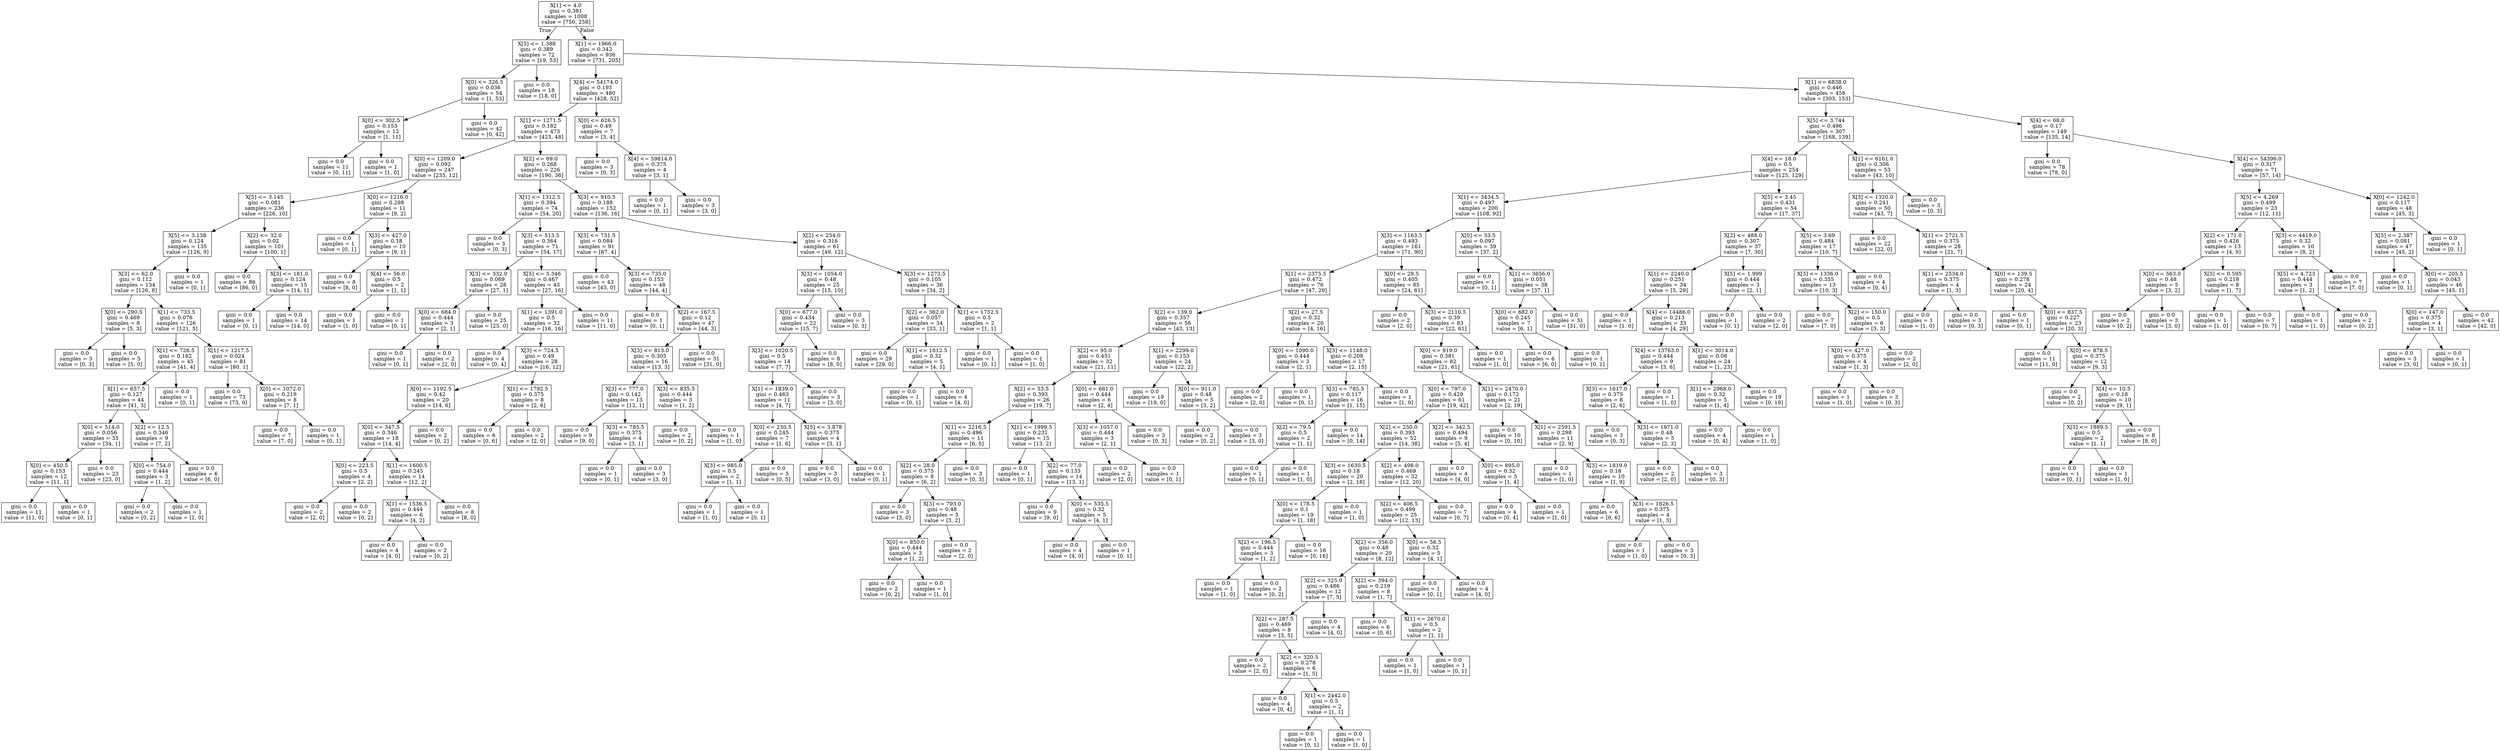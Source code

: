 digraph Tree {
node [shape=box] ;
0 [label="X[1] <= 4.0\ngini = 0.381\nsamples = 1008\nvalue = [750, 258]"] ;
1 [label="X[5] <= 1.388\ngini = 0.389\nsamples = 72\nvalue = [19, 53]"] ;
0 -> 1 [labeldistance=2.5, labelangle=45, headlabel="True"] ;
2 [label="X[0] <= 326.5\ngini = 0.036\nsamples = 54\nvalue = [1, 53]"] ;
1 -> 2 ;
3 [label="X[0] <= 302.5\ngini = 0.153\nsamples = 12\nvalue = [1, 11]"] ;
2 -> 3 ;
4 [label="gini = 0.0\nsamples = 11\nvalue = [0, 11]"] ;
3 -> 4 ;
5 [label="gini = 0.0\nsamples = 1\nvalue = [1, 0]"] ;
3 -> 5 ;
6 [label="gini = 0.0\nsamples = 42\nvalue = [0, 42]"] ;
2 -> 6 ;
7 [label="gini = 0.0\nsamples = 18\nvalue = [18, 0]"] ;
1 -> 7 ;
8 [label="X[1] <= 1966.0\ngini = 0.342\nsamples = 936\nvalue = [731, 205]"] ;
0 -> 8 [labeldistance=2.5, labelangle=-45, headlabel="False"] ;
9 [label="X[4] <= 54174.0\ngini = 0.193\nsamples = 480\nvalue = [428, 52]"] ;
8 -> 9 ;
10 [label="X[1] <= 1271.5\ngini = 0.182\nsamples = 473\nvalue = [425, 48]"] ;
9 -> 10 ;
11 [label="X[0] <= 1209.0\ngini = 0.092\nsamples = 247\nvalue = [235, 12]"] ;
10 -> 11 ;
12 [label="X[5] <= 3.145\ngini = 0.081\nsamples = 236\nvalue = [226, 10]"] ;
11 -> 12 ;
13 [label="X[5] <= 3.138\ngini = 0.124\nsamples = 135\nvalue = [126, 9]"] ;
12 -> 13 ;
14 [label="X[3] <= 62.0\ngini = 0.112\nsamples = 134\nvalue = [126, 8]"] ;
13 -> 14 ;
15 [label="X[0] <= 290.5\ngini = 0.469\nsamples = 8\nvalue = [5, 3]"] ;
14 -> 15 ;
16 [label="gini = 0.0\nsamples = 3\nvalue = [0, 3]"] ;
15 -> 16 ;
17 [label="gini = 0.0\nsamples = 5\nvalue = [5, 0]"] ;
15 -> 17 ;
18 [label="X[1] <= 733.5\ngini = 0.076\nsamples = 126\nvalue = [121, 5]"] ;
14 -> 18 ;
19 [label="X[1] <= 726.5\ngini = 0.162\nsamples = 45\nvalue = [41, 4]"] ;
18 -> 19 ;
20 [label="X[1] <= 657.5\ngini = 0.127\nsamples = 44\nvalue = [41, 3]"] ;
19 -> 20 ;
21 [label="X[0] <= 514.0\ngini = 0.056\nsamples = 35\nvalue = [34, 1]"] ;
20 -> 21 ;
22 [label="X[0] <= 450.5\ngini = 0.153\nsamples = 12\nvalue = [11, 1]"] ;
21 -> 22 ;
23 [label="gini = 0.0\nsamples = 11\nvalue = [11, 0]"] ;
22 -> 23 ;
24 [label="gini = 0.0\nsamples = 1\nvalue = [0, 1]"] ;
22 -> 24 ;
25 [label="gini = 0.0\nsamples = 23\nvalue = [23, 0]"] ;
21 -> 25 ;
26 [label="X[2] <= 12.5\ngini = 0.346\nsamples = 9\nvalue = [7, 2]"] ;
20 -> 26 ;
27 [label="X[0] <= 754.0\ngini = 0.444\nsamples = 3\nvalue = [1, 2]"] ;
26 -> 27 ;
28 [label="gini = 0.0\nsamples = 2\nvalue = [0, 2]"] ;
27 -> 28 ;
29 [label="gini = 0.0\nsamples = 1\nvalue = [1, 0]"] ;
27 -> 29 ;
30 [label="gini = 0.0\nsamples = 6\nvalue = [6, 0]"] ;
26 -> 30 ;
31 [label="gini = 0.0\nsamples = 1\nvalue = [0, 1]"] ;
19 -> 31 ;
32 [label="X[1] <= 1217.5\ngini = 0.024\nsamples = 81\nvalue = [80, 1]"] ;
18 -> 32 ;
33 [label="gini = 0.0\nsamples = 73\nvalue = [73, 0]"] ;
32 -> 33 ;
34 [label="X[0] <= 1072.0\ngini = 0.219\nsamples = 8\nvalue = [7, 1]"] ;
32 -> 34 ;
35 [label="gini = 0.0\nsamples = 7\nvalue = [7, 0]"] ;
34 -> 35 ;
36 [label="gini = 0.0\nsamples = 1\nvalue = [0, 1]"] ;
34 -> 36 ;
37 [label="gini = 0.0\nsamples = 1\nvalue = [0, 1]"] ;
13 -> 37 ;
38 [label="X[2] <= 32.0\ngini = 0.02\nsamples = 101\nvalue = [100, 1]"] ;
12 -> 38 ;
39 [label="gini = 0.0\nsamples = 86\nvalue = [86, 0]"] ;
38 -> 39 ;
40 [label="X[3] <= 181.0\ngini = 0.124\nsamples = 15\nvalue = [14, 1]"] ;
38 -> 40 ;
41 [label="gini = 0.0\nsamples = 1\nvalue = [0, 1]"] ;
40 -> 41 ;
42 [label="gini = 0.0\nsamples = 14\nvalue = [14, 0]"] ;
40 -> 42 ;
43 [label="X[0] <= 1216.0\ngini = 0.298\nsamples = 11\nvalue = [9, 2]"] ;
11 -> 43 ;
44 [label="gini = 0.0\nsamples = 1\nvalue = [0, 1]"] ;
43 -> 44 ;
45 [label="X[3] <= 427.0\ngini = 0.18\nsamples = 10\nvalue = [9, 1]"] ;
43 -> 45 ;
46 [label="gini = 0.0\nsamples = 8\nvalue = [8, 0]"] ;
45 -> 46 ;
47 [label="X[4] <= 56.0\ngini = 0.5\nsamples = 2\nvalue = [1, 1]"] ;
45 -> 47 ;
48 [label="gini = 0.0\nsamples = 1\nvalue = [1, 0]"] ;
47 -> 48 ;
49 [label="gini = 0.0\nsamples = 1\nvalue = [0, 1]"] ;
47 -> 49 ;
50 [label="X[2] <= 69.0\ngini = 0.268\nsamples = 226\nvalue = [190, 36]"] ;
10 -> 50 ;
51 [label="X[1] <= 1312.5\ngini = 0.394\nsamples = 74\nvalue = [54, 20]"] ;
50 -> 51 ;
52 [label="gini = 0.0\nsamples = 3\nvalue = [0, 3]"] ;
51 -> 52 ;
53 [label="X[3] <= 513.5\ngini = 0.364\nsamples = 71\nvalue = [54, 17]"] ;
51 -> 53 ;
54 [label="X[3] <= 332.0\ngini = 0.069\nsamples = 28\nvalue = [27, 1]"] ;
53 -> 54 ;
55 [label="X[0] <= 684.0\ngini = 0.444\nsamples = 3\nvalue = [2, 1]"] ;
54 -> 55 ;
56 [label="gini = 0.0\nsamples = 1\nvalue = [0, 1]"] ;
55 -> 56 ;
57 [label="gini = 0.0\nsamples = 2\nvalue = [2, 0]"] ;
55 -> 57 ;
58 [label="gini = 0.0\nsamples = 25\nvalue = [25, 0]"] ;
54 -> 58 ;
59 [label="X[5] <= 3.346\ngini = 0.467\nsamples = 43\nvalue = [27, 16]"] ;
53 -> 59 ;
60 [label="X[1] <= 1391.0\ngini = 0.5\nsamples = 32\nvalue = [16, 16]"] ;
59 -> 60 ;
61 [label="gini = 0.0\nsamples = 4\nvalue = [0, 4]"] ;
60 -> 61 ;
62 [label="X[3] <= 724.5\ngini = 0.49\nsamples = 28\nvalue = [16, 12]"] ;
60 -> 62 ;
63 [label="X[0] <= 1192.5\ngini = 0.42\nsamples = 20\nvalue = [14, 6]"] ;
62 -> 63 ;
64 [label="X[0] <= 347.5\ngini = 0.346\nsamples = 18\nvalue = [14, 4]"] ;
63 -> 64 ;
65 [label="X[0] <= 223.5\ngini = 0.5\nsamples = 4\nvalue = [2, 2]"] ;
64 -> 65 ;
66 [label="gini = 0.0\nsamples = 2\nvalue = [2, 0]"] ;
65 -> 66 ;
67 [label="gini = 0.0\nsamples = 2\nvalue = [0, 2]"] ;
65 -> 67 ;
68 [label="X[1] <= 1600.5\ngini = 0.245\nsamples = 14\nvalue = [12, 2]"] ;
64 -> 68 ;
69 [label="X[1] <= 1536.5\ngini = 0.444\nsamples = 6\nvalue = [4, 2]"] ;
68 -> 69 ;
70 [label="gini = 0.0\nsamples = 4\nvalue = [4, 0]"] ;
69 -> 70 ;
71 [label="gini = 0.0\nsamples = 2\nvalue = [0, 2]"] ;
69 -> 71 ;
72 [label="gini = 0.0\nsamples = 8\nvalue = [8, 0]"] ;
68 -> 72 ;
73 [label="gini = 0.0\nsamples = 2\nvalue = [0, 2]"] ;
63 -> 73 ;
74 [label="X[1] <= 1792.5\ngini = 0.375\nsamples = 8\nvalue = [2, 6]"] ;
62 -> 74 ;
75 [label="gini = 0.0\nsamples = 6\nvalue = [0, 6]"] ;
74 -> 75 ;
76 [label="gini = 0.0\nsamples = 2\nvalue = [2, 0]"] ;
74 -> 76 ;
77 [label="gini = 0.0\nsamples = 11\nvalue = [11, 0]"] ;
59 -> 77 ;
78 [label="X[3] <= 910.5\ngini = 0.188\nsamples = 152\nvalue = [136, 16]"] ;
50 -> 78 ;
79 [label="X[3] <= 731.5\ngini = 0.084\nsamples = 91\nvalue = [87, 4]"] ;
78 -> 79 ;
80 [label="gini = 0.0\nsamples = 43\nvalue = [43, 0]"] ;
79 -> 80 ;
81 [label="X[3] <= 735.0\ngini = 0.153\nsamples = 48\nvalue = [44, 4]"] ;
79 -> 81 ;
82 [label="gini = 0.0\nsamples = 1\nvalue = [0, 1]"] ;
81 -> 82 ;
83 [label="X[2] <= 167.5\ngini = 0.12\nsamples = 47\nvalue = [44, 3]"] ;
81 -> 83 ;
84 [label="X[3] <= 813.0\ngini = 0.305\nsamples = 16\nvalue = [13, 3]"] ;
83 -> 84 ;
85 [label="X[3] <= 777.0\ngini = 0.142\nsamples = 13\nvalue = [12, 1]"] ;
84 -> 85 ;
86 [label="gini = 0.0\nsamples = 9\nvalue = [9, 0]"] ;
85 -> 86 ;
87 [label="X[3] <= 785.5\ngini = 0.375\nsamples = 4\nvalue = [3, 1]"] ;
85 -> 87 ;
88 [label="gini = 0.0\nsamples = 1\nvalue = [0, 1]"] ;
87 -> 88 ;
89 [label="gini = 0.0\nsamples = 3\nvalue = [3, 0]"] ;
87 -> 89 ;
90 [label="X[3] <= 835.5\ngini = 0.444\nsamples = 3\nvalue = [1, 2]"] ;
84 -> 90 ;
91 [label="gini = 0.0\nsamples = 2\nvalue = [0, 2]"] ;
90 -> 91 ;
92 [label="gini = 0.0\nsamples = 1\nvalue = [1, 0]"] ;
90 -> 92 ;
93 [label="gini = 0.0\nsamples = 31\nvalue = [31, 0]"] ;
83 -> 93 ;
94 [label="X[2] <= 254.0\ngini = 0.316\nsamples = 61\nvalue = [49, 12]"] ;
78 -> 94 ;
95 [label="X[3] <= 1054.0\ngini = 0.48\nsamples = 25\nvalue = [15, 10]"] ;
94 -> 95 ;
96 [label="X[0] <= 677.0\ngini = 0.434\nsamples = 22\nvalue = [15, 7]"] ;
95 -> 96 ;
97 [label="X[3] <= 1020.5\ngini = 0.5\nsamples = 14\nvalue = [7, 7]"] ;
96 -> 97 ;
98 [label="X[1] <= 1839.0\ngini = 0.463\nsamples = 11\nvalue = [4, 7]"] ;
97 -> 98 ;
99 [label="X[0] <= 230.5\ngini = 0.245\nsamples = 7\nvalue = [1, 6]"] ;
98 -> 99 ;
100 [label="X[3] <= 985.0\ngini = 0.5\nsamples = 2\nvalue = [1, 1]"] ;
99 -> 100 ;
101 [label="gini = 0.0\nsamples = 1\nvalue = [1, 0]"] ;
100 -> 101 ;
102 [label="gini = 0.0\nsamples = 1\nvalue = [0, 1]"] ;
100 -> 102 ;
103 [label="gini = 0.0\nsamples = 5\nvalue = [0, 5]"] ;
99 -> 103 ;
104 [label="X[5] <= 3.878\ngini = 0.375\nsamples = 4\nvalue = [3, 1]"] ;
98 -> 104 ;
105 [label="gini = 0.0\nsamples = 3\nvalue = [3, 0]"] ;
104 -> 105 ;
106 [label="gini = 0.0\nsamples = 1\nvalue = [0, 1]"] ;
104 -> 106 ;
107 [label="gini = 0.0\nsamples = 3\nvalue = [3, 0]"] ;
97 -> 107 ;
108 [label="gini = 0.0\nsamples = 8\nvalue = [8, 0]"] ;
96 -> 108 ;
109 [label="gini = 0.0\nsamples = 3\nvalue = [0, 3]"] ;
95 -> 109 ;
110 [label="X[3] <= 1273.5\ngini = 0.105\nsamples = 36\nvalue = [34, 2]"] ;
94 -> 110 ;
111 [label="X[2] <= 362.0\ngini = 0.057\nsamples = 34\nvalue = [33, 1]"] ;
110 -> 111 ;
112 [label="gini = 0.0\nsamples = 29\nvalue = [29, 0]"] ;
111 -> 112 ;
113 [label="X[1] <= 1612.5\ngini = 0.32\nsamples = 5\nvalue = [4, 1]"] ;
111 -> 113 ;
114 [label="gini = 0.0\nsamples = 1\nvalue = [0, 1]"] ;
113 -> 114 ;
115 [label="gini = 0.0\nsamples = 4\nvalue = [4, 0]"] ;
113 -> 115 ;
116 [label="X[1] <= 1752.5\ngini = 0.5\nsamples = 2\nvalue = [1, 1]"] ;
110 -> 116 ;
117 [label="gini = 0.0\nsamples = 1\nvalue = [0, 1]"] ;
116 -> 117 ;
118 [label="gini = 0.0\nsamples = 1\nvalue = [1, 0]"] ;
116 -> 118 ;
119 [label="X[0] <= 626.5\ngini = 0.49\nsamples = 7\nvalue = [3, 4]"] ;
9 -> 119 ;
120 [label="gini = 0.0\nsamples = 3\nvalue = [0, 3]"] ;
119 -> 120 ;
121 [label="X[4] <= 59814.0\ngini = 0.375\nsamples = 4\nvalue = [3, 1]"] ;
119 -> 121 ;
122 [label="gini = 0.0\nsamples = 1\nvalue = [0, 1]"] ;
121 -> 122 ;
123 [label="gini = 0.0\nsamples = 3\nvalue = [3, 0]"] ;
121 -> 123 ;
124 [label="X[1] <= 6838.0\ngini = 0.446\nsamples = 456\nvalue = [303, 153]"] ;
8 -> 124 ;
125 [label="X[5] <= 3.744\ngini = 0.496\nsamples = 307\nvalue = [168, 139]"] ;
124 -> 125 ;
126 [label="X[4] <= 18.0\ngini = 0.5\nsamples = 254\nvalue = [125, 129]"] ;
125 -> 126 ;
127 [label="X[1] <= 3434.5\ngini = 0.497\nsamples = 200\nvalue = [108, 92]"] ;
126 -> 127 ;
128 [label="X[3] <= 1163.5\ngini = 0.493\nsamples = 161\nvalue = [71, 90]"] ;
127 -> 128 ;
129 [label="X[1] <= 2375.5\ngini = 0.472\nsamples = 76\nvalue = [47, 29]"] ;
128 -> 129 ;
130 [label="X[2] <= 139.0\ngini = 0.357\nsamples = 56\nvalue = [43, 13]"] ;
129 -> 130 ;
131 [label="X[2] <= 95.0\ngini = 0.451\nsamples = 32\nvalue = [21, 11]"] ;
130 -> 131 ;
132 [label="X[2] <= 53.5\ngini = 0.393\nsamples = 26\nvalue = [19, 7]"] ;
131 -> 132 ;
133 [label="X[1] <= 2216.5\ngini = 0.496\nsamples = 11\nvalue = [6, 5]"] ;
132 -> 133 ;
134 [label="X[2] <= 28.0\ngini = 0.375\nsamples = 8\nvalue = [6, 2]"] ;
133 -> 134 ;
135 [label="gini = 0.0\nsamples = 3\nvalue = [3, 0]"] ;
134 -> 135 ;
136 [label="X[3] <= 793.0\ngini = 0.48\nsamples = 5\nvalue = [3, 2]"] ;
134 -> 136 ;
137 [label="X[0] <= 850.0\ngini = 0.444\nsamples = 3\nvalue = [1, 2]"] ;
136 -> 137 ;
138 [label="gini = 0.0\nsamples = 2\nvalue = [0, 2]"] ;
137 -> 138 ;
139 [label="gini = 0.0\nsamples = 1\nvalue = [1, 0]"] ;
137 -> 139 ;
140 [label="gini = 0.0\nsamples = 2\nvalue = [2, 0]"] ;
136 -> 140 ;
141 [label="gini = 0.0\nsamples = 3\nvalue = [0, 3]"] ;
133 -> 141 ;
142 [label="X[1] <= 1999.5\ngini = 0.231\nsamples = 15\nvalue = [13, 2]"] ;
132 -> 142 ;
143 [label="gini = 0.0\nsamples = 1\nvalue = [0, 1]"] ;
142 -> 143 ;
144 [label="X[2] <= 77.0\ngini = 0.133\nsamples = 14\nvalue = [13, 1]"] ;
142 -> 144 ;
145 [label="gini = 0.0\nsamples = 9\nvalue = [9, 0]"] ;
144 -> 145 ;
146 [label="X[0] <= 535.5\ngini = 0.32\nsamples = 5\nvalue = [4, 1]"] ;
144 -> 146 ;
147 [label="gini = 0.0\nsamples = 4\nvalue = [4, 0]"] ;
146 -> 147 ;
148 [label="gini = 0.0\nsamples = 1\nvalue = [0, 1]"] ;
146 -> 148 ;
149 [label="X[0] <= 681.0\ngini = 0.444\nsamples = 6\nvalue = [2, 4]"] ;
131 -> 149 ;
150 [label="X[3] <= 1057.0\ngini = 0.444\nsamples = 3\nvalue = [2, 1]"] ;
149 -> 150 ;
151 [label="gini = 0.0\nsamples = 2\nvalue = [2, 0]"] ;
150 -> 151 ;
152 [label="gini = 0.0\nsamples = 1\nvalue = [0, 1]"] ;
150 -> 152 ;
153 [label="gini = 0.0\nsamples = 3\nvalue = [0, 3]"] ;
149 -> 153 ;
154 [label="X[1] <= 2299.0\ngini = 0.153\nsamples = 24\nvalue = [22, 2]"] ;
130 -> 154 ;
155 [label="gini = 0.0\nsamples = 19\nvalue = [19, 0]"] ;
154 -> 155 ;
156 [label="X[0] <= 911.0\ngini = 0.48\nsamples = 5\nvalue = [3, 2]"] ;
154 -> 156 ;
157 [label="gini = 0.0\nsamples = 2\nvalue = [0, 2]"] ;
156 -> 157 ;
158 [label="gini = 0.0\nsamples = 3\nvalue = [3, 0]"] ;
156 -> 158 ;
159 [label="X[2] <= 27.5\ngini = 0.32\nsamples = 20\nvalue = [4, 16]"] ;
129 -> 159 ;
160 [label="X[0] <= 1090.0\ngini = 0.444\nsamples = 3\nvalue = [2, 1]"] ;
159 -> 160 ;
161 [label="gini = 0.0\nsamples = 2\nvalue = [2, 0]"] ;
160 -> 161 ;
162 [label="gini = 0.0\nsamples = 1\nvalue = [0, 1]"] ;
160 -> 162 ;
163 [label="X[3] <= 1148.0\ngini = 0.208\nsamples = 17\nvalue = [2, 15]"] ;
159 -> 163 ;
164 [label="X[3] <= 785.5\ngini = 0.117\nsamples = 16\nvalue = [1, 15]"] ;
163 -> 164 ;
165 [label="X[2] <= 79.5\ngini = 0.5\nsamples = 2\nvalue = [1, 1]"] ;
164 -> 165 ;
166 [label="gini = 0.0\nsamples = 1\nvalue = [0, 1]"] ;
165 -> 166 ;
167 [label="gini = 0.0\nsamples = 1\nvalue = [1, 0]"] ;
165 -> 167 ;
168 [label="gini = 0.0\nsamples = 14\nvalue = [0, 14]"] ;
164 -> 168 ;
169 [label="gini = 0.0\nsamples = 1\nvalue = [1, 0]"] ;
163 -> 169 ;
170 [label="X[0] <= 29.5\ngini = 0.405\nsamples = 85\nvalue = [24, 61]"] ;
128 -> 170 ;
171 [label="gini = 0.0\nsamples = 2\nvalue = [2, 0]"] ;
170 -> 171 ;
172 [label="X[3] <= 2110.5\ngini = 0.39\nsamples = 83\nvalue = [22, 61]"] ;
170 -> 172 ;
173 [label="X[0] <= 919.0\ngini = 0.381\nsamples = 82\nvalue = [21, 61]"] ;
172 -> 173 ;
174 [label="X[0] <= 797.0\ngini = 0.429\nsamples = 61\nvalue = [19, 42]"] ;
173 -> 174 ;
175 [label="X[2] <= 250.0\ngini = 0.393\nsamples = 52\nvalue = [14, 38]"] ;
174 -> 175 ;
176 [label="X[3] <= 1630.5\ngini = 0.18\nsamples = 20\nvalue = [2, 18]"] ;
175 -> 176 ;
177 [label="X[0] <= 178.5\ngini = 0.1\nsamples = 19\nvalue = [1, 18]"] ;
176 -> 177 ;
178 [label="X[2] <= 196.5\ngini = 0.444\nsamples = 3\nvalue = [1, 2]"] ;
177 -> 178 ;
179 [label="gini = 0.0\nsamples = 1\nvalue = [1, 0]"] ;
178 -> 179 ;
180 [label="gini = 0.0\nsamples = 2\nvalue = [0, 2]"] ;
178 -> 180 ;
181 [label="gini = 0.0\nsamples = 16\nvalue = [0, 16]"] ;
177 -> 181 ;
182 [label="gini = 0.0\nsamples = 1\nvalue = [1, 0]"] ;
176 -> 182 ;
183 [label="X[2] <= 498.0\ngini = 0.469\nsamples = 32\nvalue = [12, 20]"] ;
175 -> 183 ;
184 [label="X[2] <= 406.5\ngini = 0.499\nsamples = 25\nvalue = [12, 13]"] ;
183 -> 184 ;
185 [label="X[2] <= 356.0\ngini = 0.48\nsamples = 20\nvalue = [8, 12]"] ;
184 -> 185 ;
186 [label="X[2] <= 325.0\ngini = 0.486\nsamples = 12\nvalue = [7, 5]"] ;
185 -> 186 ;
187 [label="X[2] <= 287.5\ngini = 0.469\nsamples = 8\nvalue = [3, 5]"] ;
186 -> 187 ;
188 [label="gini = 0.0\nsamples = 2\nvalue = [2, 0]"] ;
187 -> 188 ;
189 [label="X[2] <= 320.5\ngini = 0.278\nsamples = 6\nvalue = [1, 5]"] ;
187 -> 189 ;
190 [label="gini = 0.0\nsamples = 4\nvalue = [0, 4]"] ;
189 -> 190 ;
191 [label="X[1] <= 2442.0\ngini = 0.5\nsamples = 2\nvalue = [1, 1]"] ;
189 -> 191 ;
192 [label="gini = 0.0\nsamples = 1\nvalue = [0, 1]"] ;
191 -> 192 ;
193 [label="gini = 0.0\nsamples = 1\nvalue = [1, 0]"] ;
191 -> 193 ;
194 [label="gini = 0.0\nsamples = 4\nvalue = [4, 0]"] ;
186 -> 194 ;
195 [label="X[2] <= 394.0\ngini = 0.219\nsamples = 8\nvalue = [1, 7]"] ;
185 -> 195 ;
196 [label="gini = 0.0\nsamples = 6\nvalue = [0, 6]"] ;
195 -> 196 ;
197 [label="X[1] <= 2670.0\ngini = 0.5\nsamples = 2\nvalue = [1, 1]"] ;
195 -> 197 ;
198 [label="gini = 0.0\nsamples = 1\nvalue = [1, 0]"] ;
197 -> 198 ;
199 [label="gini = 0.0\nsamples = 1\nvalue = [0, 1]"] ;
197 -> 199 ;
200 [label="X[0] <= 56.5\ngini = 0.32\nsamples = 5\nvalue = [4, 1]"] ;
184 -> 200 ;
201 [label="gini = 0.0\nsamples = 1\nvalue = [0, 1]"] ;
200 -> 201 ;
202 [label="gini = 0.0\nsamples = 4\nvalue = [4, 0]"] ;
200 -> 202 ;
203 [label="gini = 0.0\nsamples = 7\nvalue = [0, 7]"] ;
183 -> 203 ;
204 [label="X[2] <= 342.5\ngini = 0.494\nsamples = 9\nvalue = [5, 4]"] ;
174 -> 204 ;
205 [label="gini = 0.0\nsamples = 4\nvalue = [4, 0]"] ;
204 -> 205 ;
206 [label="X[0] <= 895.0\ngini = 0.32\nsamples = 5\nvalue = [1, 4]"] ;
204 -> 206 ;
207 [label="gini = 0.0\nsamples = 4\nvalue = [0, 4]"] ;
206 -> 207 ;
208 [label="gini = 0.0\nsamples = 1\nvalue = [1, 0]"] ;
206 -> 208 ;
209 [label="X[1] <= 2470.0\ngini = 0.172\nsamples = 21\nvalue = [2, 19]"] ;
173 -> 209 ;
210 [label="gini = 0.0\nsamples = 10\nvalue = [0, 10]"] ;
209 -> 210 ;
211 [label="X[1] <= 2591.5\ngini = 0.298\nsamples = 11\nvalue = [2, 9]"] ;
209 -> 211 ;
212 [label="gini = 0.0\nsamples = 1\nvalue = [1, 0]"] ;
211 -> 212 ;
213 [label="X[3] <= 1819.0\ngini = 0.18\nsamples = 10\nvalue = [1, 9]"] ;
211 -> 213 ;
214 [label="gini = 0.0\nsamples = 6\nvalue = [0, 6]"] ;
213 -> 214 ;
215 [label="X[3] <= 1826.5\ngini = 0.375\nsamples = 4\nvalue = [1, 3]"] ;
213 -> 215 ;
216 [label="gini = 0.0\nsamples = 1\nvalue = [1, 0]"] ;
215 -> 216 ;
217 [label="gini = 0.0\nsamples = 3\nvalue = [0, 3]"] ;
215 -> 217 ;
218 [label="gini = 0.0\nsamples = 1\nvalue = [1, 0]"] ;
172 -> 218 ;
219 [label="X[0] <= 33.5\ngini = 0.097\nsamples = 39\nvalue = [37, 2]"] ;
127 -> 219 ;
220 [label="gini = 0.0\nsamples = 1\nvalue = [0, 1]"] ;
219 -> 220 ;
221 [label="X[1] <= 3656.0\ngini = 0.051\nsamples = 38\nvalue = [37, 1]"] ;
219 -> 221 ;
222 [label="X[0] <= 682.0\ngini = 0.245\nsamples = 7\nvalue = [6, 1]"] ;
221 -> 222 ;
223 [label="gini = 0.0\nsamples = 6\nvalue = [6, 0]"] ;
222 -> 223 ;
224 [label="gini = 0.0\nsamples = 1\nvalue = [0, 1]"] ;
222 -> 224 ;
225 [label="gini = 0.0\nsamples = 31\nvalue = [31, 0]"] ;
221 -> 225 ;
226 [label="X[5] <= 3.45\ngini = 0.431\nsamples = 54\nvalue = [17, 37]"] ;
126 -> 226 ;
227 [label="X[2] <= 488.0\ngini = 0.307\nsamples = 37\nvalue = [7, 30]"] ;
226 -> 227 ;
228 [label="X[1] <= 2240.0\ngini = 0.251\nsamples = 34\nvalue = [5, 29]"] ;
227 -> 228 ;
229 [label="gini = 0.0\nsamples = 1\nvalue = [1, 0]"] ;
228 -> 229 ;
230 [label="X[4] <= 14486.0\ngini = 0.213\nsamples = 33\nvalue = [4, 29]"] ;
228 -> 230 ;
231 [label="X[4] <= 13763.0\ngini = 0.444\nsamples = 9\nvalue = [3, 6]"] ;
230 -> 231 ;
232 [label="X[3] <= 1617.0\ngini = 0.375\nsamples = 8\nvalue = [2, 6]"] ;
231 -> 232 ;
233 [label="gini = 0.0\nsamples = 3\nvalue = [0, 3]"] ;
232 -> 233 ;
234 [label="X[3] <= 1971.0\ngini = 0.48\nsamples = 5\nvalue = [2, 3]"] ;
232 -> 234 ;
235 [label="gini = 0.0\nsamples = 2\nvalue = [2, 0]"] ;
234 -> 235 ;
236 [label="gini = 0.0\nsamples = 3\nvalue = [0, 3]"] ;
234 -> 236 ;
237 [label="gini = 0.0\nsamples = 1\nvalue = [1, 0]"] ;
231 -> 237 ;
238 [label="X[1] <= 3014.0\ngini = 0.08\nsamples = 24\nvalue = [1, 23]"] ;
230 -> 238 ;
239 [label="X[1] <= 2968.0\ngini = 0.32\nsamples = 5\nvalue = [1, 4]"] ;
238 -> 239 ;
240 [label="gini = 0.0\nsamples = 4\nvalue = [0, 4]"] ;
239 -> 240 ;
241 [label="gini = 0.0\nsamples = 1\nvalue = [1, 0]"] ;
239 -> 241 ;
242 [label="gini = 0.0\nsamples = 19\nvalue = [0, 19]"] ;
238 -> 242 ;
243 [label="X[5] <= 1.999\ngini = 0.444\nsamples = 3\nvalue = [2, 1]"] ;
227 -> 243 ;
244 [label="gini = 0.0\nsamples = 1\nvalue = [0, 1]"] ;
243 -> 244 ;
245 [label="gini = 0.0\nsamples = 2\nvalue = [2, 0]"] ;
243 -> 245 ;
246 [label="X[5] <= 3.69\ngini = 0.484\nsamples = 17\nvalue = [10, 7]"] ;
226 -> 246 ;
247 [label="X[3] <= 1336.0\ngini = 0.355\nsamples = 13\nvalue = [10, 3]"] ;
246 -> 247 ;
248 [label="gini = 0.0\nsamples = 7\nvalue = [7, 0]"] ;
247 -> 248 ;
249 [label="X[2] <= 150.0\ngini = 0.5\nsamples = 6\nvalue = [3, 3]"] ;
247 -> 249 ;
250 [label="X[0] <= 427.0\ngini = 0.375\nsamples = 4\nvalue = [1, 3]"] ;
249 -> 250 ;
251 [label="gini = 0.0\nsamples = 1\nvalue = [1, 0]"] ;
250 -> 251 ;
252 [label="gini = 0.0\nsamples = 3\nvalue = [0, 3]"] ;
250 -> 252 ;
253 [label="gini = 0.0\nsamples = 2\nvalue = [2, 0]"] ;
249 -> 253 ;
254 [label="gini = 0.0\nsamples = 4\nvalue = [0, 4]"] ;
246 -> 254 ;
255 [label="X[1] <= 6161.0\ngini = 0.306\nsamples = 53\nvalue = [43, 10]"] ;
125 -> 255 ;
256 [label="X[3] <= 1320.0\ngini = 0.241\nsamples = 50\nvalue = [43, 7]"] ;
255 -> 256 ;
257 [label="gini = 0.0\nsamples = 22\nvalue = [22, 0]"] ;
256 -> 257 ;
258 [label="X[1] <= 2721.5\ngini = 0.375\nsamples = 28\nvalue = [21, 7]"] ;
256 -> 258 ;
259 [label="X[1] <= 2534.0\ngini = 0.375\nsamples = 4\nvalue = [1, 3]"] ;
258 -> 259 ;
260 [label="gini = 0.0\nsamples = 1\nvalue = [1, 0]"] ;
259 -> 260 ;
261 [label="gini = 0.0\nsamples = 3\nvalue = [0, 3]"] ;
259 -> 261 ;
262 [label="X[0] <= 139.5\ngini = 0.278\nsamples = 24\nvalue = [20, 4]"] ;
258 -> 262 ;
263 [label="gini = 0.0\nsamples = 1\nvalue = [0, 1]"] ;
262 -> 263 ;
264 [label="X[0] <= 837.5\ngini = 0.227\nsamples = 23\nvalue = [20, 3]"] ;
262 -> 264 ;
265 [label="gini = 0.0\nsamples = 11\nvalue = [11, 0]"] ;
264 -> 265 ;
266 [label="X[0] <= 878.5\ngini = 0.375\nsamples = 12\nvalue = [9, 3]"] ;
264 -> 266 ;
267 [label="gini = 0.0\nsamples = 2\nvalue = [0, 2]"] ;
266 -> 267 ;
268 [label="X[4] <= 10.5\ngini = 0.18\nsamples = 10\nvalue = [9, 1]"] ;
266 -> 268 ;
269 [label="X[3] <= 1889.5\ngini = 0.5\nsamples = 2\nvalue = [1, 1]"] ;
268 -> 269 ;
270 [label="gini = 0.0\nsamples = 1\nvalue = [0, 1]"] ;
269 -> 270 ;
271 [label="gini = 0.0\nsamples = 1\nvalue = [1, 0]"] ;
269 -> 271 ;
272 [label="gini = 0.0\nsamples = 8\nvalue = [8, 0]"] ;
268 -> 272 ;
273 [label="gini = 0.0\nsamples = 3\nvalue = [0, 3]"] ;
255 -> 273 ;
274 [label="X[4] <= 68.0\ngini = 0.17\nsamples = 149\nvalue = [135, 14]"] ;
124 -> 274 ;
275 [label="gini = 0.0\nsamples = 78\nvalue = [78, 0]"] ;
274 -> 275 ;
276 [label="X[4] <= 54396.0\ngini = 0.317\nsamples = 71\nvalue = [57, 14]"] ;
274 -> 276 ;
277 [label="X[5] <= 4.269\ngini = 0.499\nsamples = 23\nvalue = [12, 11]"] ;
276 -> 277 ;
278 [label="X[2] <= 171.0\ngini = 0.426\nsamples = 13\nvalue = [4, 9]"] ;
277 -> 278 ;
279 [label="X[0] <= 563.0\ngini = 0.48\nsamples = 5\nvalue = [3, 2]"] ;
278 -> 279 ;
280 [label="gini = 0.0\nsamples = 2\nvalue = [0, 2]"] ;
279 -> 280 ;
281 [label="gini = 0.0\nsamples = 3\nvalue = [3, 0]"] ;
279 -> 281 ;
282 [label="X[5] <= 0.595\ngini = 0.219\nsamples = 8\nvalue = [1, 7]"] ;
278 -> 282 ;
283 [label="gini = 0.0\nsamples = 1\nvalue = [1, 0]"] ;
282 -> 283 ;
284 [label="gini = 0.0\nsamples = 7\nvalue = [0, 7]"] ;
282 -> 284 ;
285 [label="X[3] <= 4419.0\ngini = 0.32\nsamples = 10\nvalue = [8, 2]"] ;
277 -> 285 ;
286 [label="X[5] <= 4.723\ngini = 0.444\nsamples = 3\nvalue = [1, 2]"] ;
285 -> 286 ;
287 [label="gini = 0.0\nsamples = 1\nvalue = [1, 0]"] ;
286 -> 287 ;
288 [label="gini = 0.0\nsamples = 2\nvalue = [0, 2]"] ;
286 -> 288 ;
289 [label="gini = 0.0\nsamples = 7\nvalue = [7, 0]"] ;
285 -> 289 ;
290 [label="X[0] <= 1242.0\ngini = 0.117\nsamples = 48\nvalue = [45, 3]"] ;
276 -> 290 ;
291 [label="X[5] <= 2.387\ngini = 0.081\nsamples = 47\nvalue = [45, 2]"] ;
290 -> 291 ;
292 [label="gini = 0.0\nsamples = 1\nvalue = [0, 1]"] ;
291 -> 292 ;
293 [label="X[0] <= 205.5\ngini = 0.043\nsamples = 46\nvalue = [45, 1]"] ;
291 -> 293 ;
294 [label="X[0] <= 147.0\ngini = 0.375\nsamples = 4\nvalue = [3, 1]"] ;
293 -> 294 ;
295 [label="gini = 0.0\nsamples = 3\nvalue = [3, 0]"] ;
294 -> 295 ;
296 [label="gini = 0.0\nsamples = 1\nvalue = [0, 1]"] ;
294 -> 296 ;
297 [label="gini = 0.0\nsamples = 42\nvalue = [42, 0]"] ;
293 -> 297 ;
298 [label="gini = 0.0\nsamples = 1\nvalue = [0, 1]"] ;
290 -> 298 ;
}